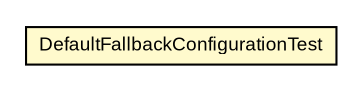 #!/usr/local/bin/dot
#
# Class diagram 
# Generated by UMLGraph version R5_6-24-gf6e263 (http://www.umlgraph.org/)
#

digraph G {
	edge [fontname="arial",fontsize=10,labelfontname="arial",labelfontsize=10];
	node [fontname="arial",fontsize=10,shape=plaintext];
	nodesep=0.25;
	ranksep=0.5;
	// org.settings4j.config.DefaultFallbackConfigurationTest
	c650 [label=<<table title="org.settings4j.config.DefaultFallbackConfigurationTest" border="0" cellborder="1" cellspacing="0" cellpadding="2" port="p" bgcolor="lemonChiffon" href="./DefaultFallbackConfigurationTest.html">
		<tr><td><table border="0" cellspacing="0" cellpadding="1">
<tr><td align="center" balign="center"> DefaultFallbackConfigurationTest </td></tr>
		</table></td></tr>
		</table>>, URL="./DefaultFallbackConfigurationTest.html", fontname="arial", fontcolor="black", fontsize=9.0];
}


